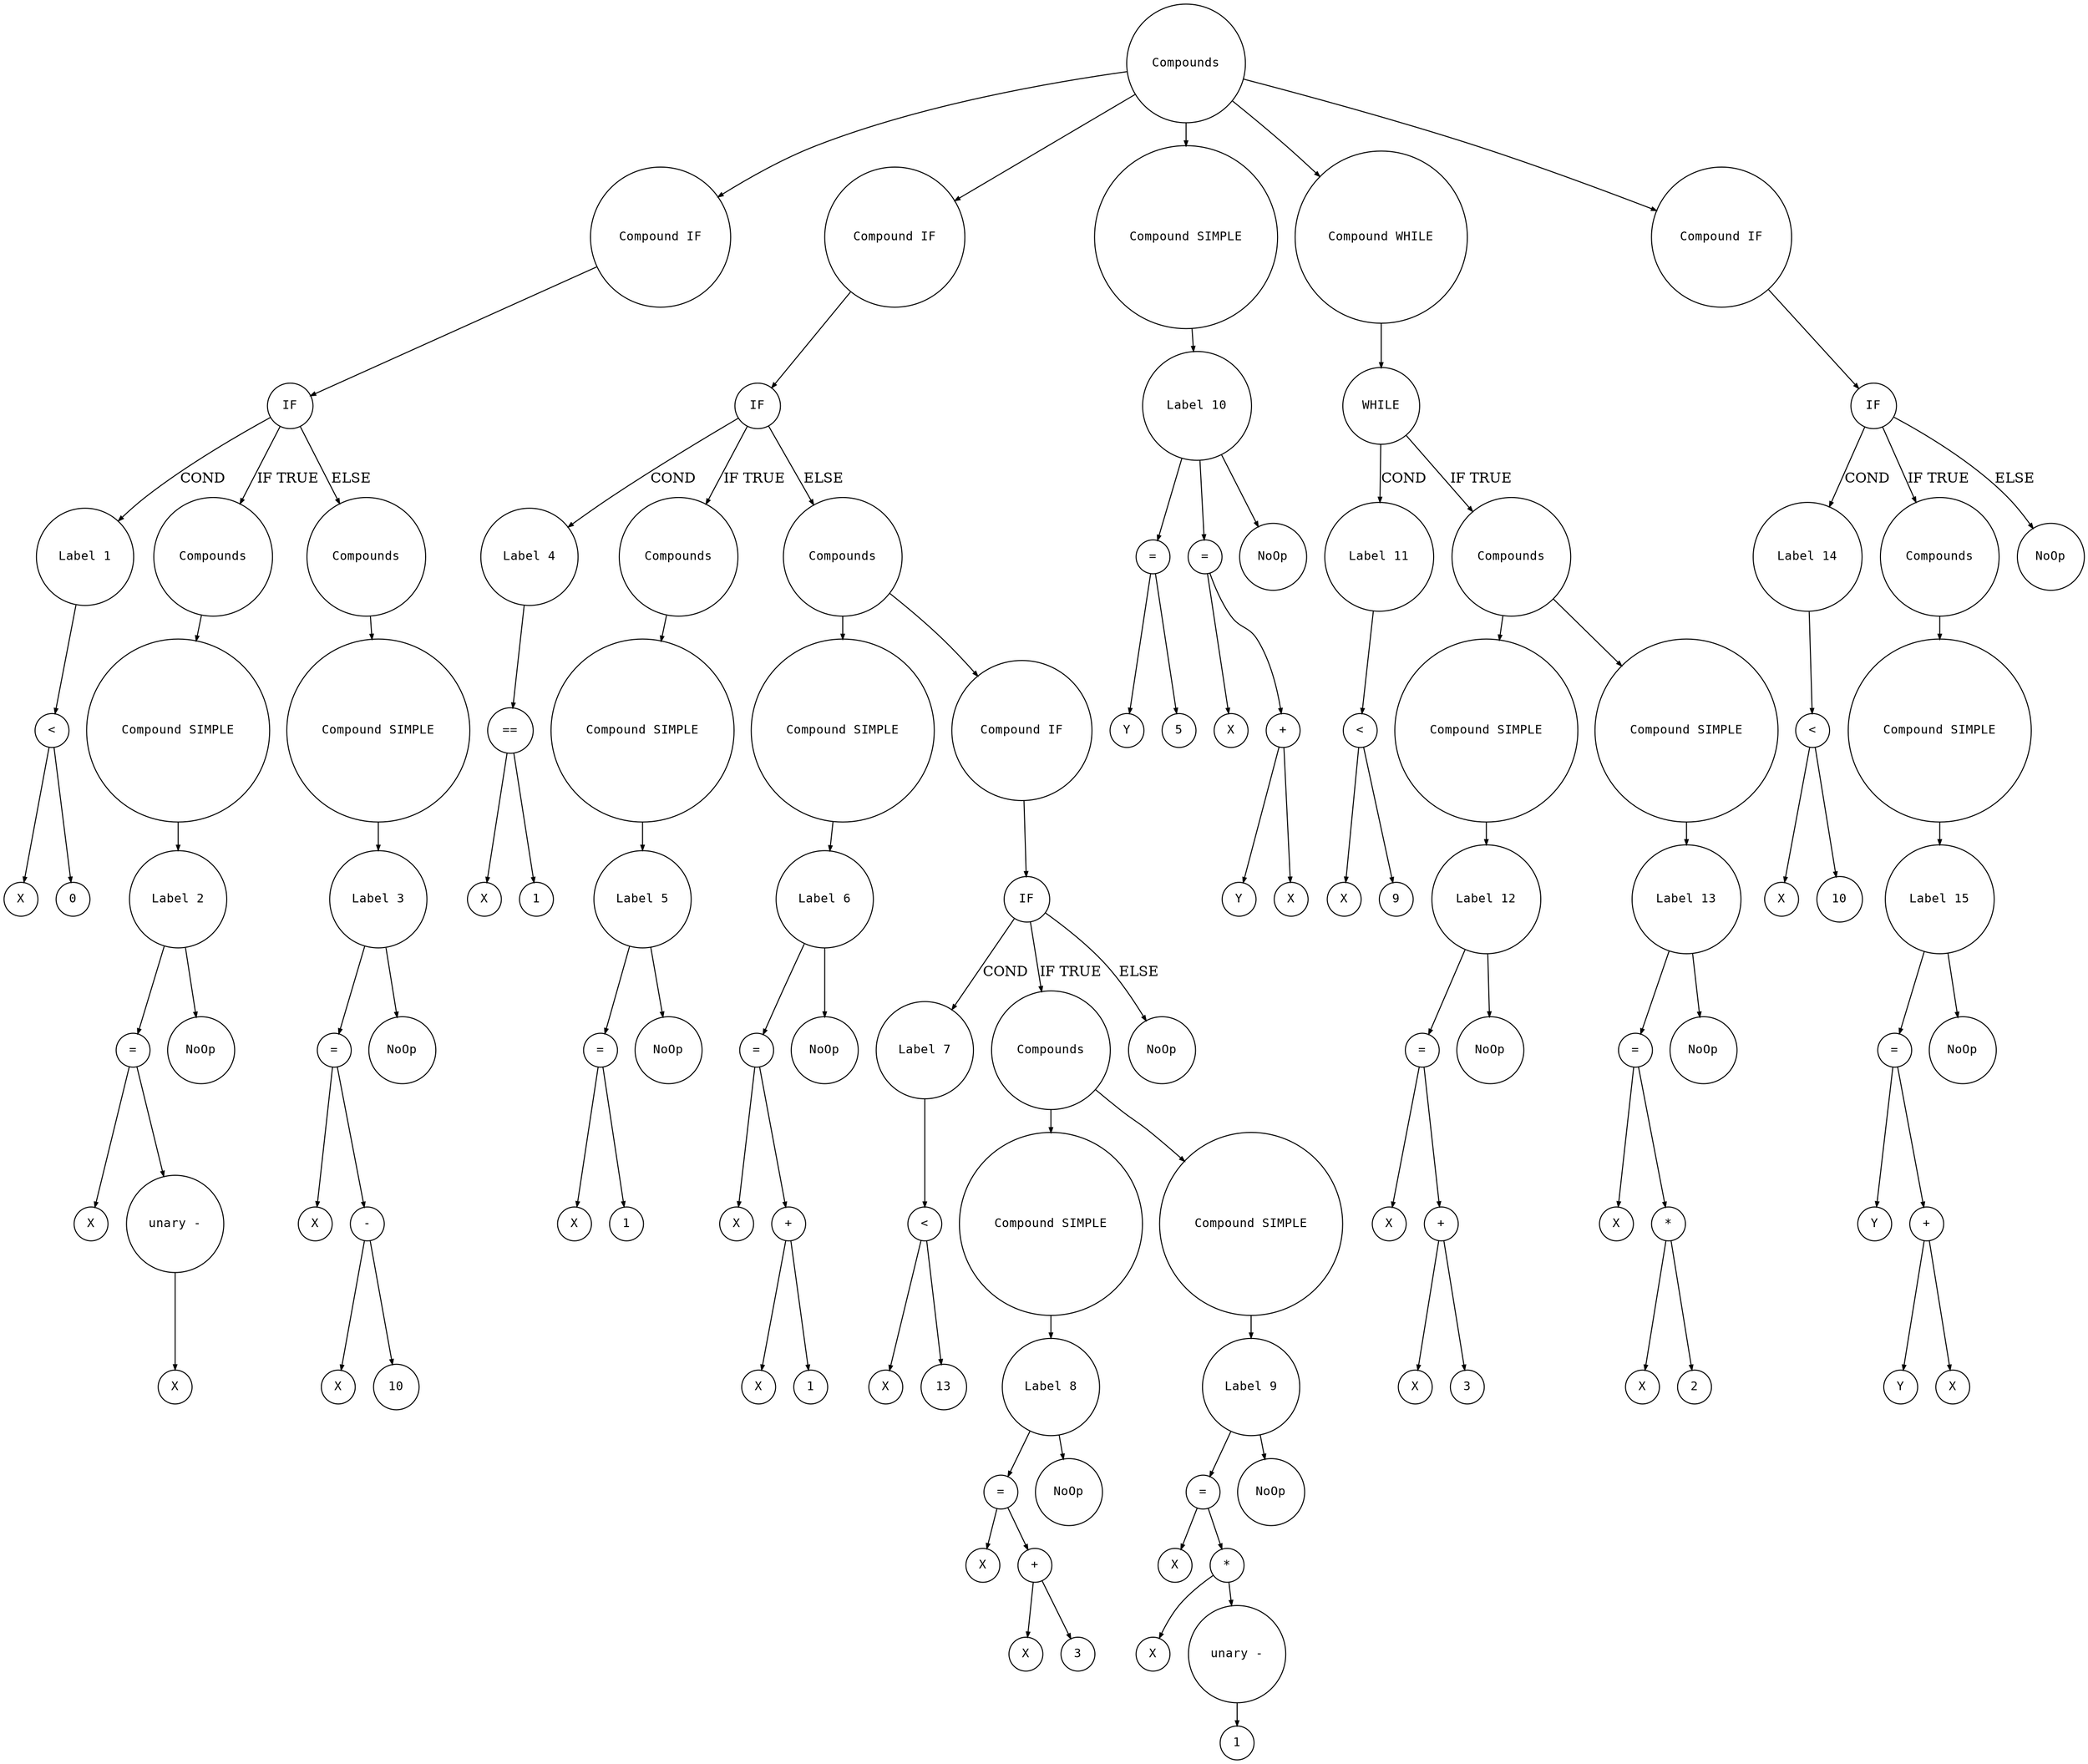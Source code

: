 digraph astgraph {
  node [shape=circle, fontsize=12, fontname="Courier", height=.1];
  ranksep=.3;
  edge [arrowsize=.5]
  node1 [label="Compounds"]
  node2 [label="Compound IF"]
  node3 [label="IF"]
  node4 [label="Label 1"]
  node5 [label="<"]
  node6 [label="X"]
  node7 [label="0"]
  node5 -> node6
  node5 -> node7
  node4 -> node5
  node3 -> node4 [label="COND"]
  node8 [label="Compounds"]
  node9 [label="Compound SIMPLE"]
  node10 [label="Label 2"]
  node11 [label="="]
  node12 [label="X"]
  node13 [label="unary -"]
  node14 [label="X"]
  node13 -> node14
  node11 -> node12
  node11 -> node13
  node10 -> node11
  node15 [label="NoOp"]
  node10 -> node15
  node9 -> node10
  node8 -> node9
  node3 -> node8 [label="IF TRUE"] 
  node16 [label="Compounds"]
  node17 [label="Compound SIMPLE"]
  node18 [label="Label 3"]
  node19 [label="="]
  node20 [label="X"]
  node21 [label="-"]
  node22 [label="X"]
  node23 [label="10"]
  node21 -> node22
  node21 -> node23
  node19 -> node20
  node19 -> node21
  node18 -> node19
  node24 [label="NoOp"]
  node18 -> node24
  node17 -> node18
  node16 -> node17
  node3 -> node16 [label="ELSE"] 
  node2 -> node3
  node25 [label="Compound IF"]
  node26 [label="IF"]
  node27 [label="Label 4"]
  node28 [label="=="]
  node29 [label="X"]
  node30 [label="1"]
  node28 -> node29
  node28 -> node30
  node27 -> node28
  node26 -> node27 [label="COND"]
  node31 [label="Compounds"]
  node32 [label="Compound SIMPLE"]
  node33 [label="Label 5"]
  node34 [label="="]
  node35 [label="X"]
  node36 [label="1"]
  node34 -> node35
  node34 -> node36
  node33 -> node34
  node37 [label="NoOp"]
  node33 -> node37
  node32 -> node33
  node31 -> node32
  node26 -> node31 [label="IF TRUE"] 
  node38 [label="Compounds"]
  node39 [label="Compound SIMPLE"]
  node40 [label="Label 6"]
  node41 [label="="]
  node42 [label="X"]
  node43 [label="+"]
  node44 [label="X"]
  node45 [label="1"]
  node43 -> node44
  node43 -> node45
  node41 -> node42
  node41 -> node43
  node40 -> node41
  node46 [label="NoOp"]
  node40 -> node46
  node39 -> node40
  node47 [label="Compound IF"]
  node48 [label="IF"]
  node49 [label="Label 7"]
  node50 [label="<"]
  node51 [label="X"]
  node52 [label="13"]
  node50 -> node51
  node50 -> node52
  node49 -> node50
  node48 -> node49 [label="COND"]
  node53 [label="Compounds"]
  node54 [label="Compound SIMPLE"]
  node55 [label="Label 8"]
  node56 [label="="]
  node57 [label="X"]
  node58 [label="+"]
  node59 [label="X"]
  node60 [label="3"]
  node58 -> node59
  node58 -> node60
  node56 -> node57
  node56 -> node58
  node55 -> node56
  node61 [label="NoOp"]
  node55 -> node61
  node54 -> node55
  node62 [label="Compound SIMPLE"]
  node63 [label="Label 9"]
  node64 [label="="]
  node65 [label="X"]
  node66 [label="*"]
  node67 [label="X"]
  node68 [label="unary -"]
  node69 [label="1"]
  node68 -> node69
  node66 -> node67
  node66 -> node68
  node64 -> node65
  node64 -> node66
  node63 -> node64
  node70 [label="NoOp"]
  node63 -> node70
  node62 -> node63
  node53 -> node54
  node53 -> node62
  node48 -> node53 [label="IF TRUE"] 
  node71 [label="NoOp"]
  node48 -> node71 [label="ELSE"] 
  node47 -> node48
  node38 -> node39
  node38 -> node47
  node26 -> node38 [label="ELSE"] 
  node25 -> node26
  node72 [label="Compound SIMPLE"]
  node73 [label="Label 10"]
  node74 [label="="]
  node75 [label="Y"]
  node76 [label="5"]
  node74 -> node75
  node74 -> node76
  node73 -> node74
  node77 [label="="]
  node78 [label="X"]
  node79 [label="+"]
  node80 [label="Y"]
  node81 [label="X"]
  node79 -> node80
  node79 -> node81
  node77 -> node78
  node77 -> node79
  node73 -> node77
  node82 [label="NoOp"]
  node73 -> node82
  node72 -> node73
  node83 [label="Compound WHILE"]
  node84 [label="WHILE"]
  node85 [label="Label 11"]
  node86 [label="<"]
  node87 [label="X"]
  node88 [label="9"]
  node86 -> node87
  node86 -> node88
  node85 -> node86
  node84 -> node85 [label="COND"]
  node89 [label="Compounds"]
  node90 [label="Compound SIMPLE"]
  node91 [label="Label 12"]
  node92 [label="="]
  node93 [label="X"]
  node94 [label="+"]
  node95 [label="X"]
  node96 [label="3"]
  node94 -> node95
  node94 -> node96
  node92 -> node93
  node92 -> node94
  node91 -> node92
  node97 [label="NoOp"]
  node91 -> node97
  node90 -> node91
  node98 [label="Compound SIMPLE"]
  node99 [label="Label 13"]
  node100 [label="="]
  node101 [label="X"]
  node102 [label="*"]
  node103 [label="X"]
  node104 [label="2"]
  node102 -> node103
  node102 -> node104
  node100 -> node101
  node100 -> node102
  node99 -> node100
  node105 [label="NoOp"]
  node99 -> node105
  node98 -> node99
  node89 -> node90
  node89 -> node98
  node84 -> node89 [label="IF TRUE"] 
  node83 -> node84
  node106 [label="Compound IF"]
  node107 [label="IF"]
  node108 [label="Label 14"]
  node109 [label="<"]
  node110 [label="X"]
  node111 [label="10"]
  node109 -> node110
  node109 -> node111
  node108 -> node109
  node107 -> node108 [label="COND"]
  node112 [label="Compounds"]
  node113 [label="Compound SIMPLE"]
  node114 [label="Label 15"]
  node115 [label="="]
  node116 [label="Y"]
  node117 [label="+"]
  node118 [label="Y"]
  node119 [label="X"]
  node117 -> node118
  node117 -> node119
  node115 -> node116
  node115 -> node117
  node114 -> node115
  node120 [label="NoOp"]
  node114 -> node120
  node113 -> node114
  node112 -> node113
  node107 -> node112 [label="IF TRUE"] 
  node121 [label="NoOp"]
  node107 -> node121 [label="ELSE"] 
  node106 -> node107
  node1 -> node2
  node1 -> node25
  node1 -> node72
  node1 -> node83
  node1 -> node106
}
